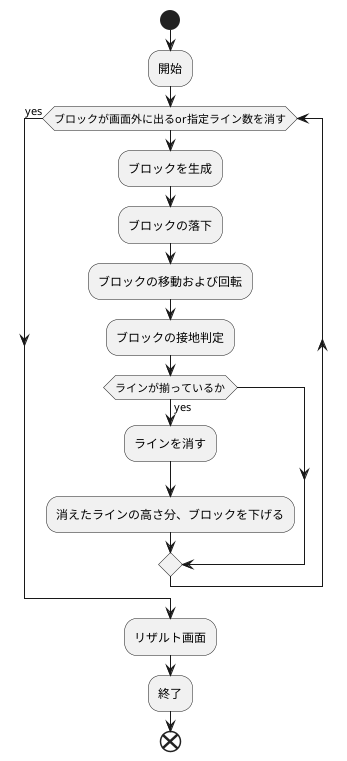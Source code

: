 @startuml
start
:開始;

while(ブロックが画面外に出るor指定ライン数を消す)
    :ブロックを生成;
    :ブロックの落下;
    :ブロックの移動および回転;
    :ブロックの接地判定;
    if(ラインが揃っているか) then(yes)
        :ラインを消す;
        :消えたラインの高さ分、ブロックを下げる;
    endif
endwhile(yes)
:リザルト画面;
:終了;
end
@enduml